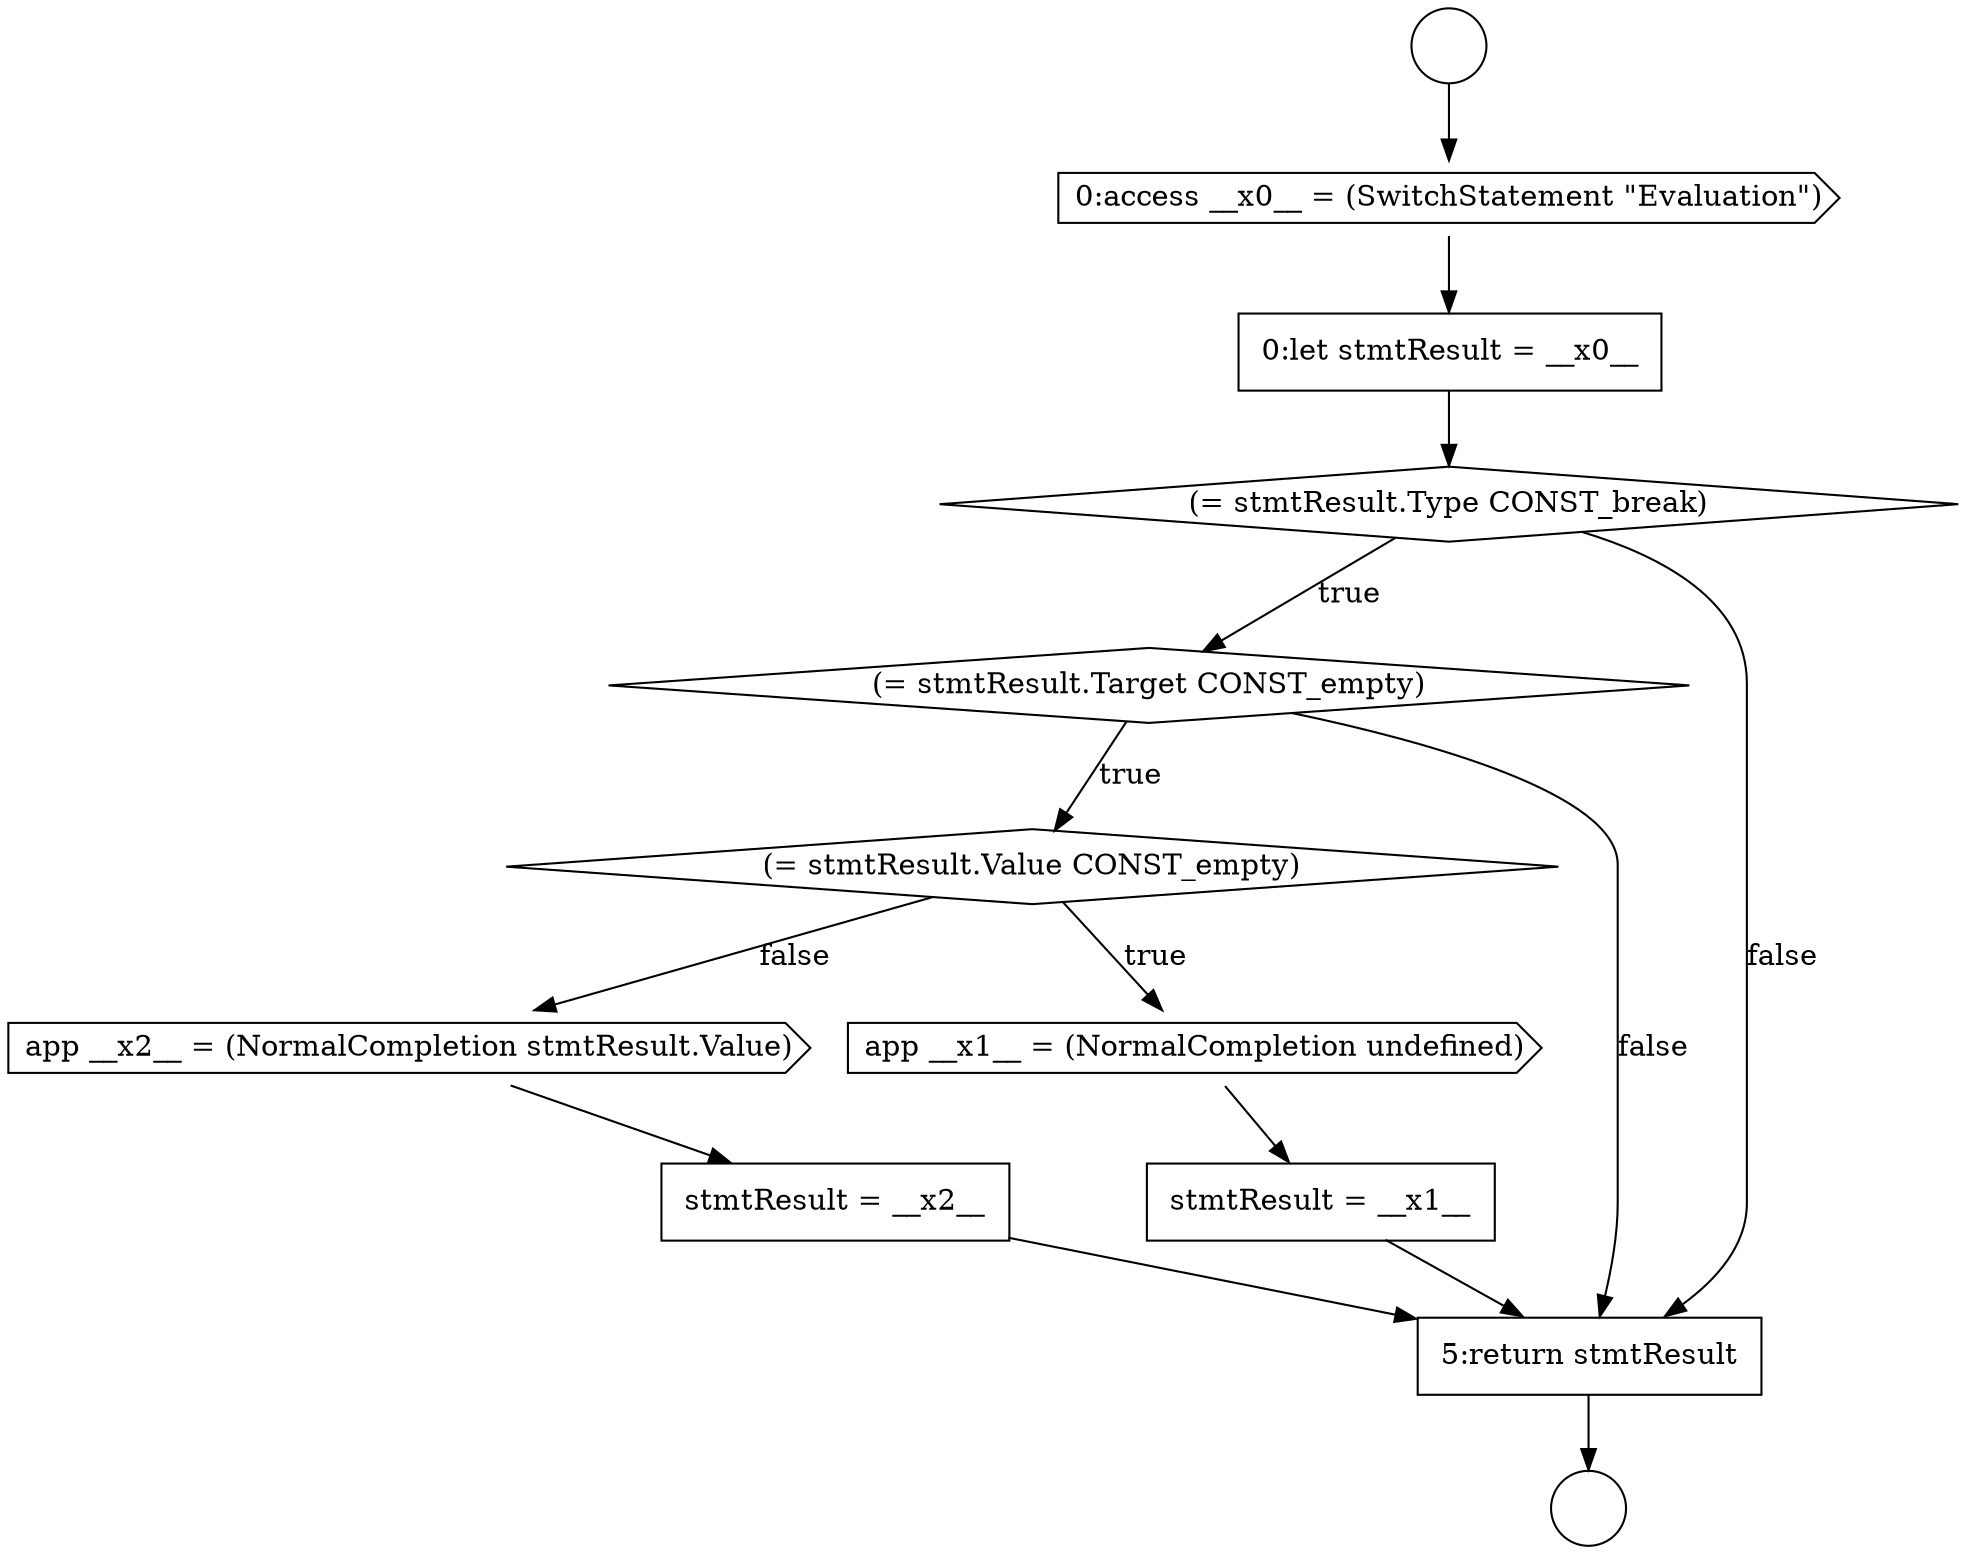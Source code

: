 digraph {
  node5550 [shape=cds, label=<<font color="black">0:access __x0__ = (SwitchStatement &quot;Evaluation&quot;)</font>> color="black" fillcolor="white" style=filled]
  node5553 [shape=diamond, label=<<font color="black">(= stmtResult.Target CONST_empty)</font>> color="black" fillcolor="white" style=filled]
  node5558 [shape=none, margin=0, label=<<font color="black">
    <table border="0" cellborder="1" cellspacing="0" cellpadding="10">
      <tr><td align="left">stmtResult = __x2__</td></tr>
    </table>
  </font>> color="black" fillcolor="white" style=filled]
  node5551 [shape=none, margin=0, label=<<font color="black">
    <table border="0" cellborder="1" cellspacing="0" cellpadding="10">
      <tr><td align="left">0:let stmtResult = __x0__</td></tr>
    </table>
  </font>> color="black" fillcolor="white" style=filled]
  node5557 [shape=cds, label=<<font color="black">app __x2__ = (NormalCompletion stmtResult.Value)</font>> color="black" fillcolor="white" style=filled]
  node5556 [shape=none, margin=0, label=<<font color="black">
    <table border="0" cellborder="1" cellspacing="0" cellpadding="10">
      <tr><td align="left">stmtResult = __x1__</td></tr>
    </table>
  </font>> color="black" fillcolor="white" style=filled]
  node5552 [shape=diamond, label=<<font color="black">(= stmtResult.Type CONST_break)</font>> color="black" fillcolor="white" style=filled]
  node5548 [shape=circle label=" " color="black" fillcolor="white" style=filled]
  node5555 [shape=cds, label=<<font color="black">app __x1__ = (NormalCompletion undefined)</font>> color="black" fillcolor="white" style=filled]
  node5549 [shape=circle label=" " color="black" fillcolor="white" style=filled]
  node5554 [shape=diamond, label=<<font color="black">(= stmtResult.Value CONST_empty)</font>> color="black" fillcolor="white" style=filled]
  node5559 [shape=none, margin=0, label=<<font color="black">
    <table border="0" cellborder="1" cellspacing="0" cellpadding="10">
      <tr><td align="left">5:return stmtResult</td></tr>
    </table>
  </font>> color="black" fillcolor="white" style=filled]
  node5551 -> node5552 [ color="black"]
  node5556 -> node5559 [ color="black"]
  node5553 -> node5554 [label=<<font color="black">true</font>> color="black"]
  node5553 -> node5559 [label=<<font color="black">false</font>> color="black"]
  node5550 -> node5551 [ color="black"]
  node5554 -> node5555 [label=<<font color="black">true</font>> color="black"]
  node5554 -> node5557 [label=<<font color="black">false</font>> color="black"]
  node5555 -> node5556 [ color="black"]
  node5559 -> node5549 [ color="black"]
  node5557 -> node5558 [ color="black"]
  node5558 -> node5559 [ color="black"]
  node5552 -> node5553 [label=<<font color="black">true</font>> color="black"]
  node5552 -> node5559 [label=<<font color="black">false</font>> color="black"]
  node5548 -> node5550 [ color="black"]
}
